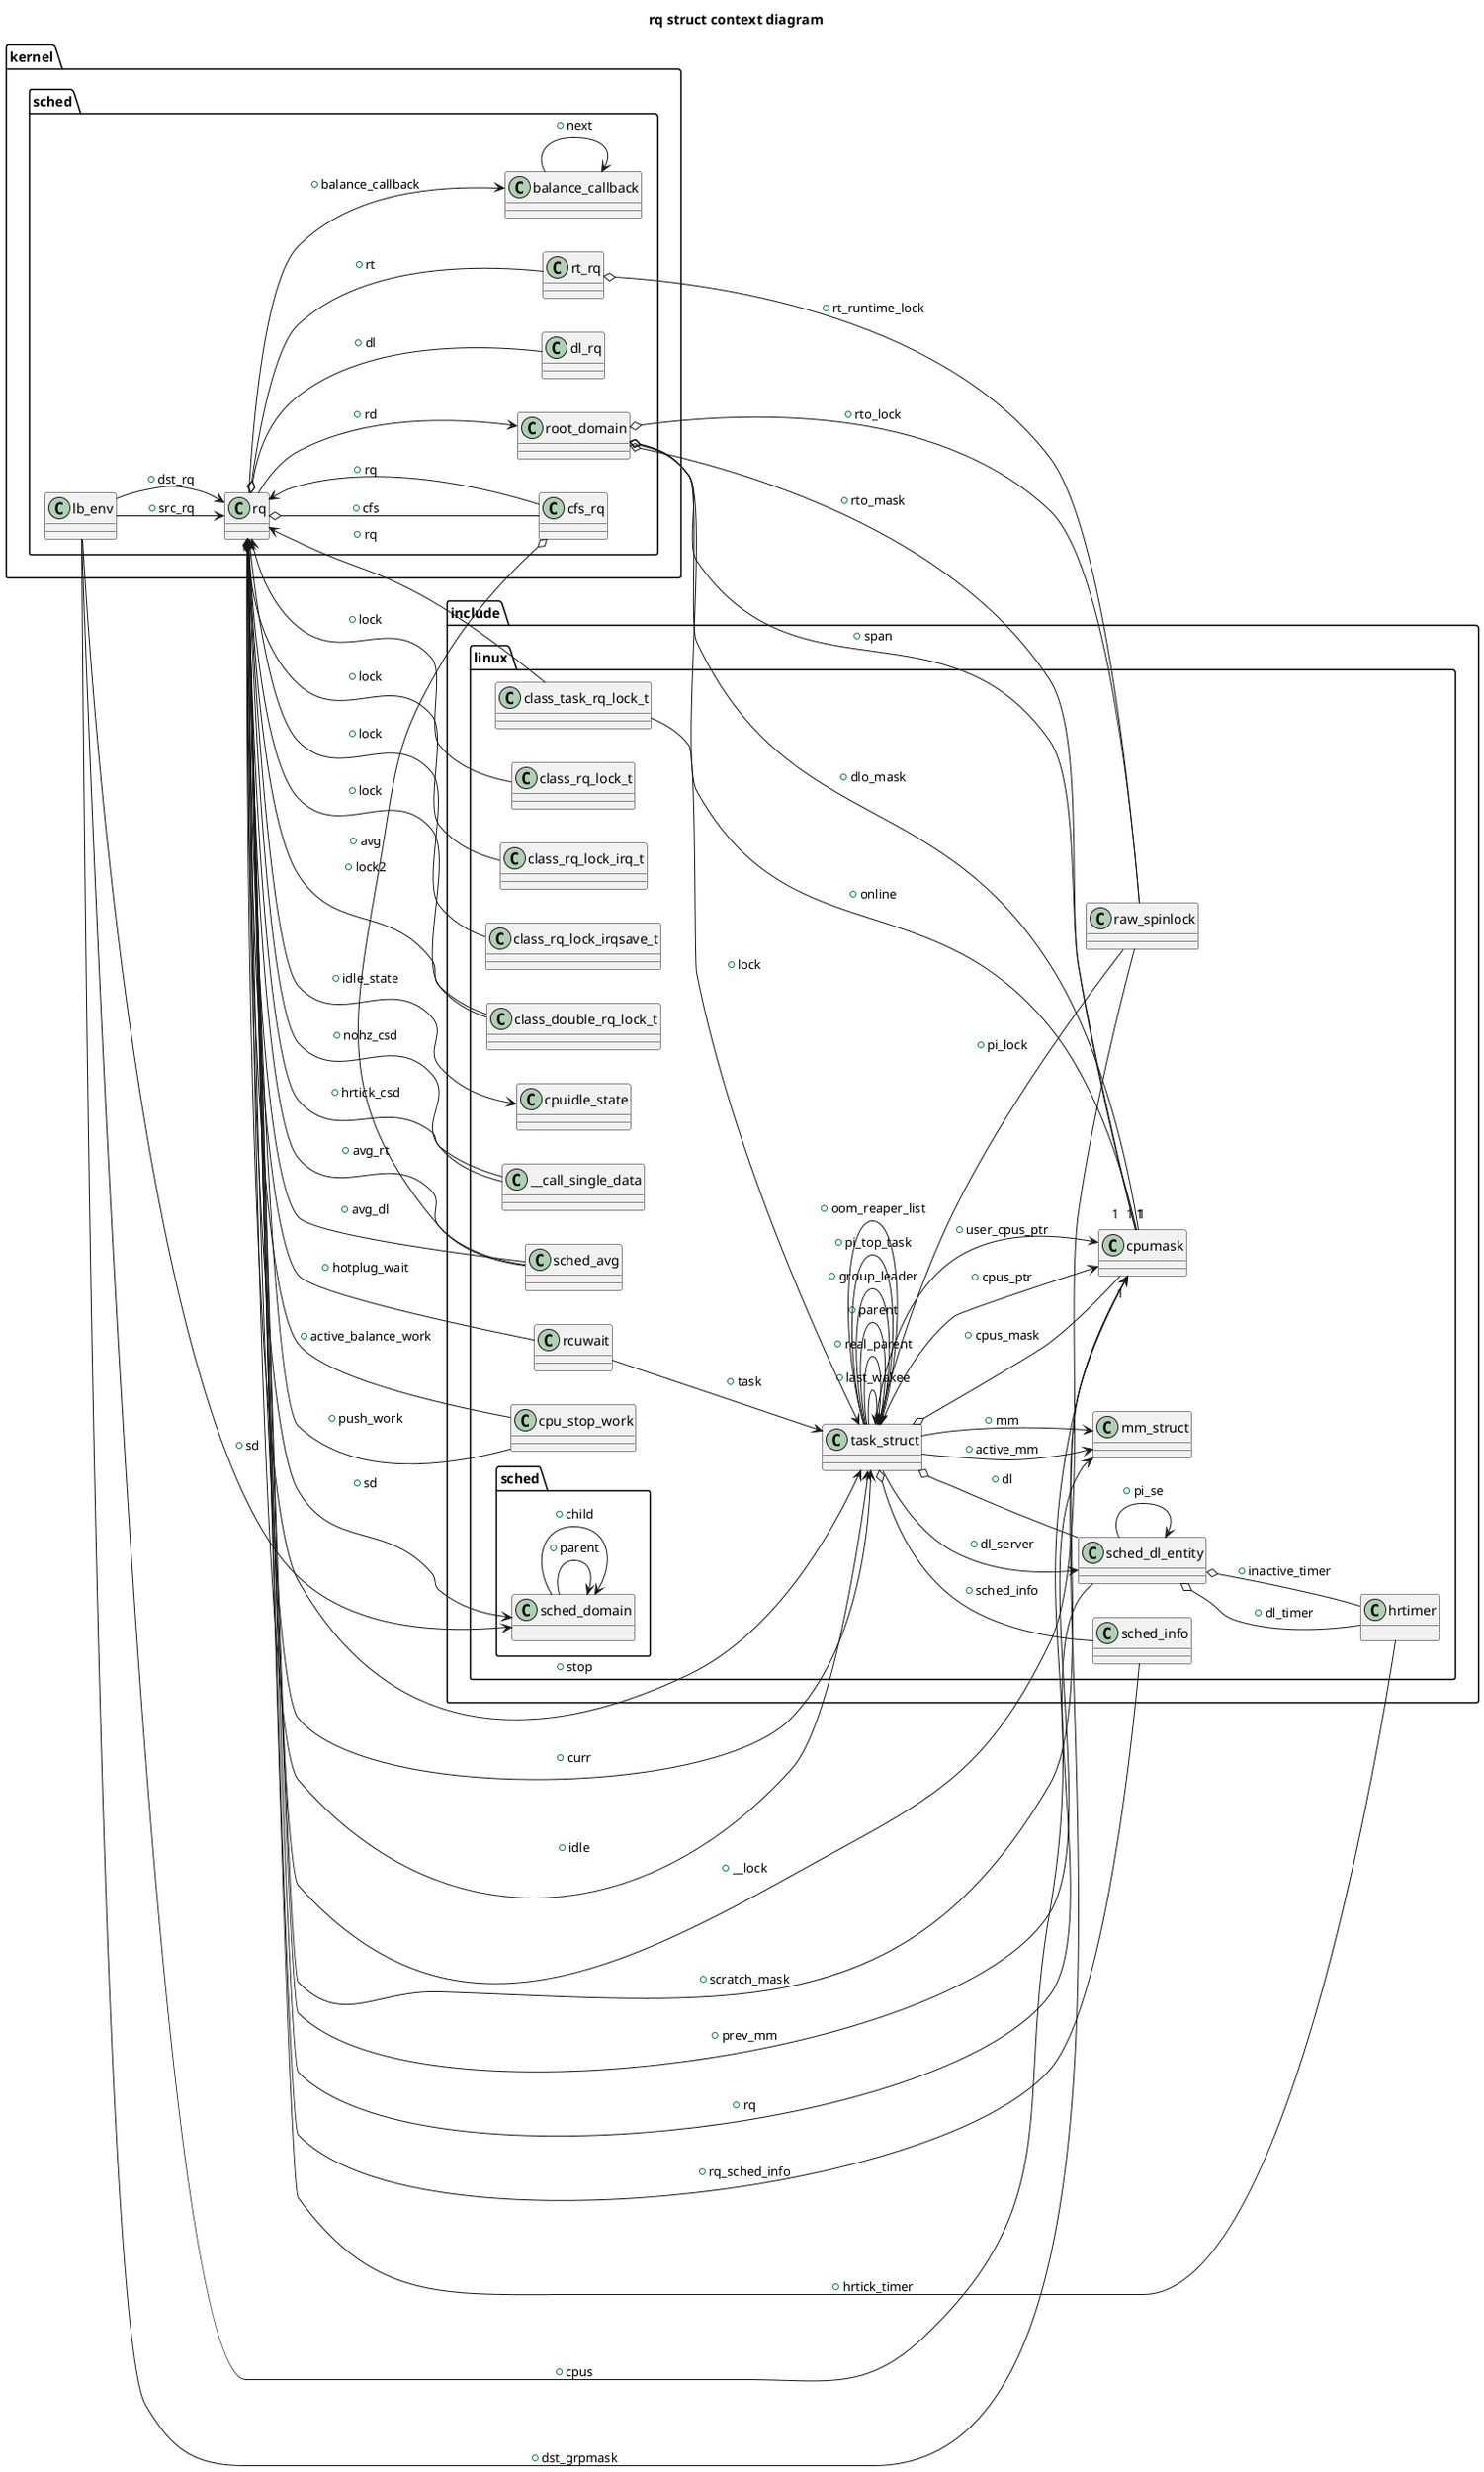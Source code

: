 @startuml
title rq struct context diagram
left to right direction
package [include] as C_0002190201107501869016 {
package [linux] as C_0015986331935468561106 {
package [sched] as C_0009302706645117170996 {
class "sched_domain" as C_0005051213716894894011
class C_0005051213716894894011 [[https://github.com/torvalds/linux/blob/0c3836482481200ead7b416ca80c68a29cfdaabd/include/linux/sched/topology.h#L87{sched_domain}]] {
__
}
}
class "cpuidle_state" as C_0012298945312873513847
class C_0012298945312873513847 [[https://github.com/torvalds/linux/blob/0c3836482481200ead7b416ca80c68a29cfdaabd/include/linux/cpuidle.h#L49{cpuidle_state}]] {
__
}
class "raw_spinlock" as C_0002539913256155999702
class C_0002539913256155999702 [[https://github.com/torvalds/linux/blob/0c3836482481200ead7b416ca80c68a29cfdaabd/include/linux/spinlock_types_raw.h#L14{raw_spinlock}]] {
__
}
class "cpumask" as C_0012699191346127703564
class C_0012699191346127703564 [[https://github.com/torvalds/linux/blob/0c3836482481200ead7b416ca80c68a29cfdaabd/include/linux/cpumask.h#L20{cpumask}]] {
__
}
class "__call_single_data" as C_0011684995545972184513
class C_0011684995545972184513 [[https://github.com/torvalds/linux/blob/0c3836482481200ead7b416ca80c68a29cfdaabd/include/linux/smp.h#L23{__call_single_data}]] {
__
}
class "hrtimer" as C_0011525659871170572233
class C_0011525659871170572233 [[https://github.com/torvalds/linux/blob/0c3836482481200ead7b416ca80c68a29cfdaabd/include/linux/hrtimer_types.h#L39{hrtimer}]] {
__
}
class "sched_info" as C_0011326355355843501074
class C_0011326355355843501074 [[https://github.com/torvalds/linux/blob/0c3836482481200ead7b416ca80c68a29cfdaabd/include/linux/sched.h#L386{sched_info}]] {
__
}
class "sched_avg" as C_0007699822332639529086
class C_0007699822332639529086 [[https://github.com/torvalds/linux/blob/0c3836482481200ead7b416ca80c68a29cfdaabd/include/linux/sched.h#L471{sched_avg}]] {
__
}
class "sched_dl_entity" as C_0007405505529131564023
class C_0007405505529131564023 [[https://github.com/torvalds/linux/blob/0c3836482481200ead7b416ca80c68a29cfdaabd/include/linux/sched.h#L598{sched_dl_entity}]] {
__
}
class "task_struct" as C_0015917873333235073396
class C_0015917873333235073396 [[https://github.com/torvalds/linux/blob/0c3836482481200ead7b416ca80c68a29cfdaabd/include/linux/sched.h#L748{task_struct}]] {
__
}
class "mm_struct" as C_0003044054845010947696
class C_0003044054845010947696 [[https://github.com/torvalds/linux/blob/0c3836482481200ead7b416ca80c68a29cfdaabd/include/linux/mm_types.h#L763{mm_struct}]] {
__
}
class "rcuwait" as C_0012927716078494796032
class C_0012927716078494796032 [[https://github.com/torvalds/linux/blob/0c3836482481200ead7b416ca80c68a29cfdaabd/include/linux/rcuwait.h#L16{rcuwait}]] {
__
}
class "cpu_stop_work" as C_0003909907395561397744
class C_0003909907395561397744 [[https://github.com/torvalds/linux/blob/0c3836482481200ead7b416ca80c68a29cfdaabd/include/linux/stop_machine.h#L24{cpu_stop_work}]] {
__
}
class "class_task_rq_lock_t" as C_0017938875088097095711
class C_0017938875088097095711 [[https://github.com/torvalds/linux/blob/0c3836482481200ead7b416ca80c68a29cfdaabd/include/linux/cleanup.h#L199{class_task_rq_lock_t}]] {
__
}
class "class_rq_lock_t" as C_0001319075620346567495
class C_0001319075620346567495 [[https://github.com/torvalds/linux/blob/0c3836482481200ead7b416ca80c68a29cfdaabd/include/linux/cleanup.h#L199{class_rq_lock_t}]] {
__
}
class "class_rq_lock_irq_t" as C_0004330289671567408826
class C_0004330289671567408826 [[https://github.com/torvalds/linux/blob/0c3836482481200ead7b416ca80c68a29cfdaabd/include/linux/cleanup.h#L199{class_rq_lock_irq_t}]] {
__
}
class "class_rq_lock_irqsave_t" as C_0004076450942424583539
class C_0004076450942424583539 [[https://github.com/torvalds/linux/blob/0c3836482481200ead7b416ca80c68a29cfdaabd/include/linux/cleanup.h#L199{class_rq_lock_irqsave_t}]] {
__
}
class "class_double_rq_lock_t" as C_0005415114945752328500
class C_0005415114945752328500 [[https://github.com/torvalds/linux/blob/0c3836482481200ead7b416ca80c68a29cfdaabd/include/linux/cleanup.h#L199{class_double_rq_lock_t}]] {
__
}
}
}
package [kernel] as C_0011240978185188793280 {
package [sched] as C_0003975001187639220471 {
class "lb_env" as C_0010373236854052220188
class C_0010373236854052220188 [[https://github.com/torvalds/linux/blob/0c3836482481200ead7b416ca80c68a29cfdaabd/kernel/sched/fair.c#L8851{lb_env}]] {
__
}
class "cfs_rq" as C_0009371104448029711161
class C_0009371104448029711161 [[https://github.com/torvalds/linux/blob/0c3836482481200ead7b416ca80c68a29cfdaabd/kernel/sched/sched.h#L587{cfs_rq}]] {
__
}
class "rt_rq" as C_0014515208731558767524
class C_0014515208731558767524 [[https://github.com/torvalds/linux/blob/0c3836482481200ead7b416ca80c68a29cfdaabd/kernel/sched/sched.h#L705{rt_rq}]] {
__
}
class "dl_rq" as C_0015676061878373635824
class C_0015676061878373635824 [[https://github.com/torvalds/linux/blob/0c3836482481200ead7b416ca80c68a29cfdaabd/kernel/sched/sched.h#L744{dl_rq}]] {
__
}
class "root_domain" as C_0017007075483513821849
class C_0017007075483513821849 [[https://github.com/torvalds/linux/blob/0c3836482481200ead7b416ca80c68a29cfdaabd/kernel/sched/sched.h#L863{root_domain}]] {
__
}
class "balance_callback" as C_0009415204538954564998
class C_0009415204538954564998 [[https://github.com/torvalds/linux/blob/0c3836482481200ead7b416ca80c68a29cfdaabd/kernel/sched/sched.h#L992{balance_callback}]] {
__
}
class "rq" as C_0003618054735090668884
class C_0003618054735090668884 [[https://github.com/torvalds/linux/blob/0c3836482481200ead7b416ca80c68a29cfdaabd/kernel/sched/sched.h#L1004{rq}]] {
__
}
}
}
C_0005051213716894894011 --> C_0005051213716894894011 [[https://github.com/torvalds/linux/blob/0c3836482481200ead7b416ca80c68a29cfdaabd/include/linux/sched/topology.h#L89{parent}]] : +parent
C_0005051213716894894011 --> C_0005051213716894894011 [[https://github.com/torvalds/linux/blob/0c3836482481200ead7b416ca80c68a29cfdaabd/include/linux/sched/topology.h#L90{child}]] : +child
C_0007405505529131564023 o-- C_0011525659871170572233 [[https://github.com/torvalds/linux/blob/0c3836482481200ead7b416ca80c68a29cfdaabd/include/linux/sched.h#L651{dl_timer}]] : +dl_timer
C_0007405505529131564023 o-- C_0011525659871170572233 [[https://github.com/torvalds/linux/blob/0c3836482481200ead7b416ca80c68a29cfdaabd/include/linux/sched.h#L660{inactive_timer}]] : +inactive_timer
C_0007405505529131564023 --> C_0003618054735090668884 [[https://github.com/torvalds/linux/blob/0c3836482481200ead7b416ca80c68a29cfdaabd/include/linux/sched.h#L671{rq}]] : +rq
C_0007405505529131564023 --> C_0007405505529131564023 [[https://github.com/torvalds/linux/blob/0c3836482481200ead7b416ca80c68a29cfdaabd/include/linux/sched.h#L681{pi_se}]] : +pi_se
C_0015917873333235073396 --> C_0015917873333235073396 [[https://github.com/torvalds/linux/blob/0c3836482481200ead7b416ca80c68a29cfdaabd/include/linux/sched.h#L782{last_wakee}]] : +last_wakee
C_0015917873333235073396 o-- C_0007405505529131564023 [[https://github.com/torvalds/linux/blob/0c3836482481200ead7b416ca80c68a29cfdaabd/include/linux/sched.h#L803{dl}]] : +dl
C_0015917873333235073396 --> C_0007405505529131564023 [[https://github.com/torvalds/linux/blob/0c3836482481200ead7b416ca80c68a29cfdaabd/include/linux/sched.h#L804{dl_server}]] : +dl_server
C_0015917873333235073396 --> C_0012699191346127703564 [[https://github.com/torvalds/linux/blob/0c3836482481200ead7b416ca80c68a29cfdaabd/include/linux/sched.h#L845{cpus_ptr}]] : +cpus_ptr
C_0015917873333235073396 --> C_0012699191346127703564 [[https://github.com/torvalds/linux/blob/0c3836482481200ead7b416ca80c68a29cfdaabd/include/linux/sched.h#L846{user_cpus_ptr}]] : +user_cpus_ptr
C_0015917873333235073396 o-- C_0012699191346127703564 [[https://github.com/torvalds/linux/blob/0c3836482481200ead7b416ca80c68a29cfdaabd/include/linux/sched.h#L847{cpus_mask}]] : +cpus_mask
C_0015917873333235073396 o-- C_0011326355355843501074 [[https://github.com/torvalds/linux/blob/0c3836482481200ead7b416ca80c68a29cfdaabd/include/linux/sched.h#L880{sched_info}]] : +sched_info
C_0015917873333235073396 --> C_0003044054845010947696 [[https://github.com/torvalds/linux/blob/0c3836482481200ead7b416ca80c68a29cfdaabd/include/linux/sched.h#L888{mm}]] : +mm
C_0015917873333235073396 --> C_0003044054845010947696 [[https://github.com/torvalds/linux/blob/0c3836482481200ead7b416ca80c68a29cfdaabd/include/linux/sched.h#L889{active_mm}]] : +active_mm
C_0015917873333235073396 --> C_0015917873333235073396 [[https://github.com/torvalds/linux/blob/0c3836482481200ead7b416ca80c68a29cfdaabd/include/linux/sched.h#L997{real_parent}]] : +real_parent
C_0015917873333235073396 --> C_0015917873333235073396 [[https://github.com/torvalds/linux/blob/0c3836482481200ead7b416ca80c68a29cfdaabd/include/linux/sched.h#L1000{parent}]] : +parent
C_0015917873333235073396 --> C_0015917873333235073396 [[https://github.com/torvalds/linux/blob/0c3836482481200ead7b416ca80c68a29cfdaabd/include/linux/sched.h#L1007{group_leader}]] : +group_leader
C_0015917873333235073396 o-- C_0002539913256155999702 [[https://github.com/torvalds/linux/blob/0c3836482481200ead7b416ca80c68a29cfdaabd/include/linux/sched.h#L1150{pi_lock}]] : +pi_lock
C_0015917873333235073396 --> C_0015917873333235073396 [[https://github.com/torvalds/linux/blob/0c3836482481200ead7b416ca80c68a29cfdaabd/include/linux/sched.h#L1158{pi_top_task}]] : +pi_top_task
C_0015917873333235073396 --> C_0015917873333235073396 [[https://github.com/torvalds/linux/blob/0c3836482481200ead7b416ca80c68a29cfdaabd/include/linux/sched.h#L1486{oom_reaper_list}]] : +oom_reaper_list
C_0012927716078494796032 --> C_0015917873333235073396 [[https://github.com/torvalds/linux/blob/0c3836482481200ead7b416ca80c68a29cfdaabd/include/linux/rcuwait.h#L17{task}]] : +task
C_0017938875088097095711 --> C_0015917873333235073396 [[https://github.com/torvalds/linux/blob/0c3836482481200ead7b416ca80c68a29cfdaabd/include/linux/cleanup.h#L200{lock}]] : +lock
C_0017938875088097095711 --> C_0003618054735090668884 [[https://github.com/torvalds/linux/blob/0c3836482481200ead7b416ca80c68a29cfdaabd/kernel/sched/sched.h#L1681{rq}]] : +rq
C_0001319075620346567495 --> C_0003618054735090668884 [[https://github.com/torvalds/linux/blob/0c3836482481200ead7b416ca80c68a29cfdaabd/include/linux/cleanup.h#L200{lock}]] : +lock
C_0004330289671567408826 --> C_0003618054735090668884 [[https://github.com/torvalds/linux/blob/0c3836482481200ead7b416ca80c68a29cfdaabd/include/linux/cleanup.h#L200{lock}]] : +lock
C_0004076450942424583539 --> C_0003618054735090668884 [[https://github.com/torvalds/linux/blob/0c3836482481200ead7b416ca80c68a29cfdaabd/include/linux/cleanup.h#L200{lock}]] : +lock
C_0005415114945752328500 --> C_0003618054735090668884 [[https://github.com/torvalds/linux/blob/0c3836482481200ead7b416ca80c68a29cfdaabd/include/linux/cleanup.h#L200{lock}]] : +lock
C_0005415114945752328500 --> C_0003618054735090668884 [[https://github.com/torvalds/linux/blob/0c3836482481200ead7b416ca80c68a29cfdaabd/kernel/sched/sched.h#L2665{lock2}]] : +lock2
C_0010373236854052220188 --> C_0005051213716894894011 [[https://github.com/torvalds/linux/blob/0c3836482481200ead7b416ca80c68a29cfdaabd/kernel/sched/fair.c#L8852{sd}]] : +sd
C_0010373236854052220188 --> C_0003618054735090668884 [[https://github.com/torvalds/linux/blob/0c3836482481200ead7b416ca80c68a29cfdaabd/kernel/sched/fair.c#L8854{src_rq}]] : +src_rq
C_0010373236854052220188 --> C_0003618054735090668884 [[https://github.com/torvalds/linux/blob/0c3836482481200ead7b416ca80c68a29cfdaabd/kernel/sched/fair.c#L8858{dst_rq}]] : +dst_rq
C_0010373236854052220188 --> C_0012699191346127703564 [[https://github.com/torvalds/linux/blob/0c3836482481200ead7b416ca80c68a29cfdaabd/kernel/sched/fair.c#L8860{dst_grpmask}]] : +dst_grpmask
C_0010373236854052220188 --> C_0012699191346127703564 [[https://github.com/torvalds/linux/blob/0c3836482481200ead7b416ca80c68a29cfdaabd/kernel/sched/fair.c#L8865{cpus}]] : +cpus
C_0009371104448029711161 o-- C_0007699822332639529086 [[https://github.com/torvalds/linux/blob/0c3836482481200ead7b416ca80c68a29cfdaabd/kernel/sched/sched.h#L625{avg}]] : +avg
C_0009371104448029711161 --> C_0003618054735090668884 [[https://github.com/torvalds/linux/blob/0c3836482481200ead7b416ca80c68a29cfdaabd/kernel/sched/sched.h#L656{rq}]] : +rq
C_0014515208731558767524 o-- C_0002539913256155999702 [[https://github.com/torvalds/linux/blob/0c3836482481200ead7b416ca80c68a29cfdaabd/kernel/sched/sched.h#L728{rt_runtime_lock}]] : +rt_runtime_lock
C_0017007075483513821849 o-- "1" C_0012699191346127703564 [[https://github.com/torvalds/linux/blob/0c3836482481200ead7b416ca80c68a29cfdaabd/kernel/sched/sched.h#L867{span}]] : +span
C_0017007075483513821849 o-- "1" C_0012699191346127703564 [[https://github.com/torvalds/linux/blob/0c3836482481200ead7b416ca80c68a29cfdaabd/kernel/sched/sched.h#L868{online}]] : +online
C_0017007075483513821849 o-- "1" C_0012699191346127703564 [[https://github.com/torvalds/linux/blob/0c3836482481200ead7b416ca80c68a29cfdaabd/kernel/sched/sched.h#L884{dlo_mask}]] : +dlo_mask
C_0017007075483513821849 o-- C_0002539913256155999702 [[https://github.com/torvalds/linux/blob/0c3836482481200ead7b416ca80c68a29cfdaabd/kernel/sched/sched.h#L903{rto_lock}]] : +rto_lock
C_0017007075483513821849 o-- "1" C_0012699191346127703564 [[https://github.com/torvalds/linux/blob/0c3836482481200ead7b416ca80c68a29cfdaabd/kernel/sched/sched.h#L915{rto_mask}]] : +rto_mask
C_0009415204538954564998 --> C_0009415204538954564998 [[https://github.com/torvalds/linux/blob/0c3836482481200ead7b416ca80c68a29cfdaabd/kernel/sched/sched.h#L993{next}]] : +next
C_0003618054735090668884 o-- C_0002539913256155999702 [[https://github.com/torvalds/linux/blob/0c3836482481200ead7b416ca80c68a29cfdaabd/kernel/sched/sched.h#L1006{__lock}]] : +__lock
C_0003618054735090668884 o-- C_0011684995545972184513 [[https://github.com/torvalds/linux/blob/0c3836482481200ead7b416ca80c68a29cfdaabd/kernel/sched/sched.h#L1018{nohz_csd}]] : +nohz_csd
C_0003618054735090668884 o-- C_0009371104448029711161 [[https://github.com/torvalds/linux/blob/0c3836482481200ead7b416ca80c68a29cfdaabd/kernel/sched/sched.h#L1036{cfs}]] : +cfs
C_0003618054735090668884 o-- C_0014515208731558767524 [[https://github.com/torvalds/linux/blob/0c3836482481200ead7b416ca80c68a29cfdaabd/kernel/sched/sched.h#L1037{rt}]] : +rt
C_0003618054735090668884 o-- C_0015676061878373635824 [[https://github.com/torvalds/linux/blob/0c3836482481200ead7b416ca80c68a29cfdaabd/kernel/sched/sched.h#L1038{dl}]] : +dl
C_0003618054735090668884 --> C_0015917873333235073396 [[https://github.com/torvalds/linux/blob/0c3836482481200ead7b416ca80c68a29cfdaabd/kernel/sched/sched.h#L1054{curr}]] : +curr
C_0003618054735090668884 --> C_0015917873333235073396 [[https://github.com/torvalds/linux/blob/0c3836482481200ead7b416ca80c68a29cfdaabd/kernel/sched/sched.h#L1055{idle}]] : +idle
C_0003618054735090668884 --> C_0015917873333235073396 [[https://github.com/torvalds/linux/blob/0c3836482481200ead7b416ca80c68a29cfdaabd/kernel/sched/sched.h#L1056{stop}]] : +stop
C_0003618054735090668884 --> C_0003044054845010947696 [[https://github.com/torvalds/linux/blob/0c3836482481200ead7b416ca80c68a29cfdaabd/kernel/sched/sched.h#L1058{prev_mm}]] : +prev_mm
C_0003618054735090668884 --> C_0017007075483513821849 [[https://github.com/torvalds/linux/blob/0c3836482481200ead7b416ca80c68a29cfdaabd/kernel/sched/sched.h#L1085{rd}]] : +rd
C_0003618054735090668884 --> C_0005051213716894894011 [[https://github.com/torvalds/linux/blob/0c3836482481200ead7b416ca80c68a29cfdaabd/kernel/sched/sched.h#L1086{sd}]] : +sd
C_0003618054735090668884 --> C_0009415204538954564998 [[https://github.com/torvalds/linux/blob/0c3836482481200ead7b416ca80c68a29cfdaabd/kernel/sched/sched.h#L1090{balance_callback}]] : +balance_callback
C_0003618054735090668884 o-- C_0003909907395561397744 [[https://github.com/torvalds/linux/blob/0c3836482481200ead7b416ca80c68a29cfdaabd/kernel/sched/sched.h#L1100{active_balance_work}]] : +active_balance_work
C_0003618054735090668884 o-- C_0007699822332639529086 [[https://github.com/torvalds/linux/blob/0c3836482481200ead7b416ca80c68a29cfdaabd/kernel/sched/sched.h#L1108{avg_rt}]] : +avg_rt
C_0003618054735090668884 o-- C_0007699822332639529086 [[https://github.com/torvalds/linux/blob/0c3836482481200ead7b416ca80c68a29cfdaabd/kernel/sched/sched.h#L1109{avg_dl}]] : +avg_dl
C_0003618054735090668884 o-- C_0012927716078494796032 [[https://github.com/torvalds/linux/blob/0c3836482481200ead7b416ca80c68a29cfdaabd/kernel/sched/sched.h#L1123{hotplug_wait}]] : +hotplug_wait
C_0003618054735090668884 o-- C_0011684995545972184513 [[https://github.com/torvalds/linux/blob/0c3836482481200ead7b416ca80c68a29cfdaabd/kernel/sched/sched.h#L1144{hrtick_csd}]] : +hrtick_csd
C_0003618054735090668884 o-- C_0011525659871170572233 [[https://github.com/torvalds/linux/blob/0c3836482481200ead7b416ca80c68a29cfdaabd/kernel/sched/sched.h#L1146{hrtick_timer}]] : +hrtick_timer
C_0003618054735090668884 o-- C_0011326355355843501074 [[https://github.com/torvalds/linux/blob/0c3836482481200ead7b416ca80c68a29cfdaabd/kernel/sched/sched.h#L1152{rq_sched_info}]] : +rq_sched_info
C_0003618054735090668884 --> C_0012298945312873513847 [[https://github.com/torvalds/linux/blob/0c3836482481200ead7b416ca80c68a29cfdaabd/kernel/sched/sched.h#L1170{idle_state}]] : +idle_state
C_0003618054735090668884 o-- C_0003909907395561397744 [[https://github.com/torvalds/linux/blob/0c3836482481200ead7b416ca80c68a29cfdaabd/kernel/sched/sched.h#L1177{push_work}]] : +push_work
C_0003618054735090668884 o-- "1" C_0012699191346127703564 [[https://github.com/torvalds/linux/blob/0c3836482481200ead7b416ca80c68a29cfdaabd/kernel/sched/sched.h#L1198{scratch_mask}]] : +scratch_mask

'Generated with clang-uml, version 0.6.1
'LLVM version Ubuntu clang version 19.1.1 (1ubuntu1)
@enduml
